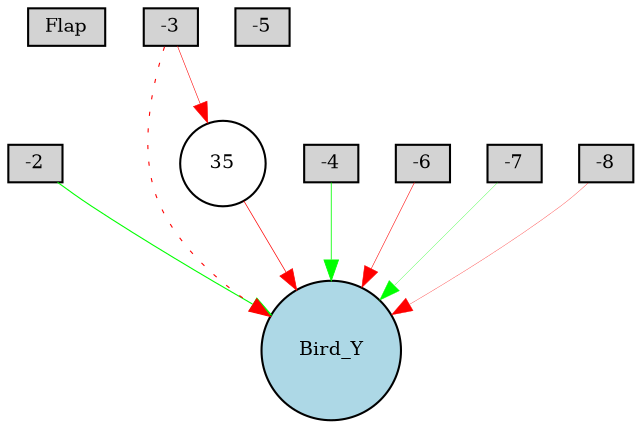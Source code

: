 digraph {
	node [fontsize=9 height=0.2 shape=circle width=0.2]
	Flap [fillcolor=lightgray shape=box style=filled]
	-2 [fillcolor=lightgray shape=box style=filled]
	-3 [fillcolor=lightgray shape=box style=filled]
	-4 [fillcolor=lightgray shape=box style=filled]
	-5 [fillcolor=lightgray shape=box style=filled]
	-6 [fillcolor=lightgray shape=box style=filled]
	-7 [fillcolor=lightgray shape=box style=filled]
	-8 [fillcolor=lightgray shape=box style=filled]
	Bird_Y [fillcolor=lightblue style=filled]
	35 [fillcolor=white style=filled]
	-3 -> Bird_Y [color=red penwidth=0.5252852490263756 style=dotted]
	-4 -> Bird_Y [color=green penwidth=0.39242164035065596 style=solid]
	-6 -> Bird_Y [color=red penwidth=0.26227885661144357 style=solid]
	-7 -> Bird_Y [color=green penwidth=0.13565790065724237 style=solid]
	-8 -> Bird_Y [color=red penwidth=0.14583066581601156 style=solid]
	-2 -> Bird_Y [color=green penwidth=0.5243680036169671 style=solid]
	-3 -> 35 [color=red penwidth=0.27088756798242747 style=solid]
	35 -> Bird_Y [color=red penwidth=0.3435916174397907 style=solid]
}
